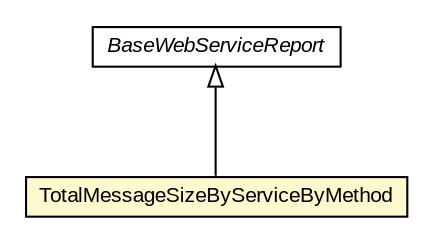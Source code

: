 #!/usr/local/bin/dot
#
# Class diagram 
# Generated by UMLGraph version R5_6-24-gf6e263 (http://www.umlgraph.org/)
#

digraph G {
	edge [fontname="arial",fontsize=10,labelfontname="arial",labelfontsize=10];
	node [fontname="arial",fontsize=10,shape=plaintext];
	nodesep=0.25;
	ranksep=0.5;
	// org.miloss.fgsms.services.rs.impl.reports.ws.TotalMessageSizeByServiceByMethod
	c1151775 [label=<<table title="org.miloss.fgsms.services.rs.impl.reports.ws.TotalMessageSizeByServiceByMethod" border="0" cellborder="1" cellspacing="0" cellpadding="2" port="p" bgcolor="lemonChiffon" href="./TotalMessageSizeByServiceByMethod.html">
		<tr><td><table border="0" cellspacing="0" cellpadding="1">
<tr><td align="center" balign="center"> TotalMessageSizeByServiceByMethod </td></tr>
		</table></td></tr>
		</table>>, URL="./TotalMessageSizeByServiceByMethod.html", fontname="arial", fontcolor="black", fontsize=10.0];
	// org.miloss.fgsms.services.rs.impl.reports.ws.BaseWebServiceReport
	c1151791 [label=<<table title="org.miloss.fgsms.services.rs.impl.reports.ws.BaseWebServiceReport" border="0" cellborder="1" cellspacing="0" cellpadding="2" port="p" href="./BaseWebServiceReport.html">
		<tr><td><table border="0" cellspacing="0" cellpadding="1">
<tr><td align="center" balign="center"><font face="arial italic"> BaseWebServiceReport </font></td></tr>
		</table></td></tr>
		</table>>, URL="./BaseWebServiceReport.html", fontname="arial", fontcolor="black", fontsize=10.0];
	//org.miloss.fgsms.services.rs.impl.reports.ws.TotalMessageSizeByServiceByMethod extends org.miloss.fgsms.services.rs.impl.reports.ws.BaseWebServiceReport
	c1151791:p -> c1151775:p [dir=back,arrowtail=empty];
}

